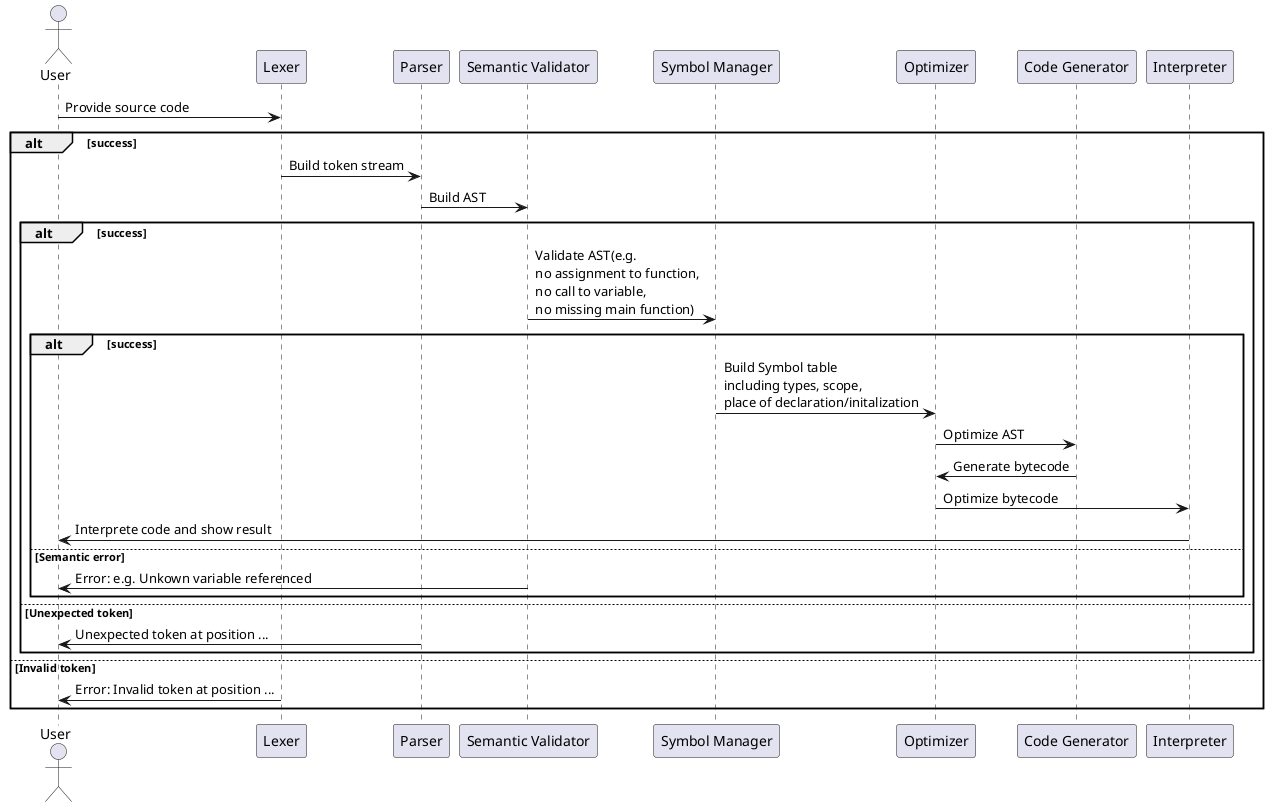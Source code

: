 @startuml
actor User
User -> Lexer : Provide source code


alt success
    Lexer -> Parser : Build token stream

    Parser -> "Semantic Validator" : Build AST

    alt success
        "Semantic Validator" -> "Symbol Manager" : Validate AST(e.g.\nno assignment to function,\nno call to variable,\nno missing main function)

        alt success
            "Symbol Manager" -> "Optimizer": Build Symbol table\nincluding types, scope,\nplace of declaration/initalization

            "Optimizer" -> "Code Generator": Optimize AST

            "Code Generator" -> "Optimizer": Generate bytecode

            "Optimizer" -> Interpreter: Optimize bytecode

            "Interpreter" -> User: Interprete code and show result
        else Semantic error
            "Semantic Validator" -> User: Error: e.g. Unkown variable referenced
        end
    else Unexpected token
        "Parser" -> User: Unexpected token at position ... 
    end
else Invalid token
    Lexer -> User: Error: Invalid token at position ...
end
@enduml
